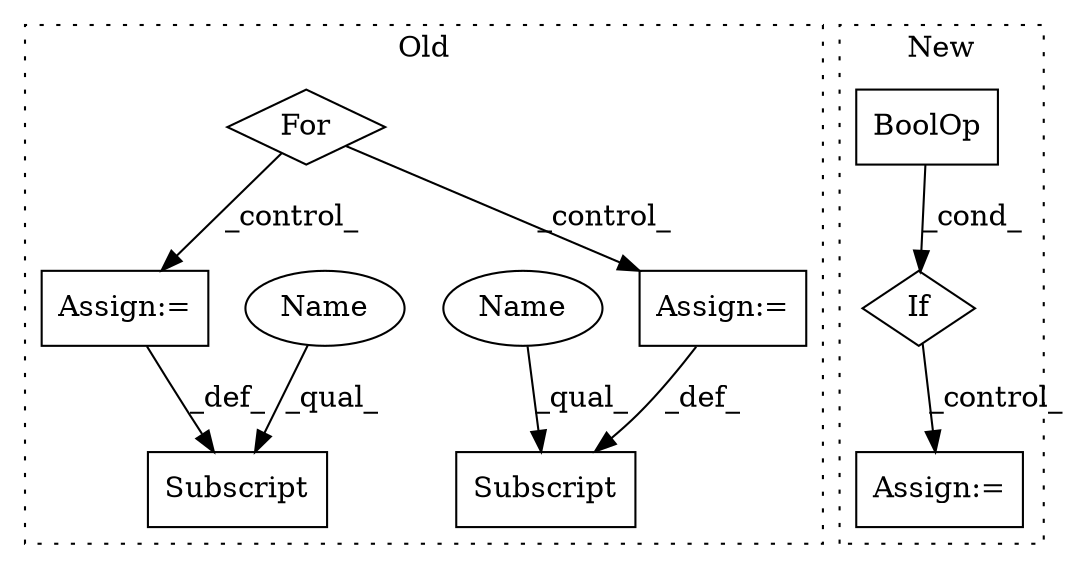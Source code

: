digraph G {
subgraph cluster0 {
1 [label="Subscript" a="63" s="5212,0" l="9,0" shape="box"];
5 [label="Assign:=" a="68" s="5221" l="3" shape="box"];
6 [label="Assign:=" a="68" s="5153" l="3" shape="box"];
7 [label="Subscript" a="63" s="5144,0" l="9,0" shape="box"];
8 [label="For" a="107" s="5076,5122" l="4,22" shape="diamond"];
9 [label="Name" a="87" s="5144" l="6" shape="ellipse"];
10 [label="Name" a="87" s="5212" l="6" shape="ellipse"];
label = "Old";
style="dotted";
}
subgraph cluster1 {
2 [label="BoolOp" a="72" s="2911" l="31" shape="box"];
3 [label="Assign:=" a="68" s="3170" l="3" shape="box"];
4 [label="If" a="96" s="2908,2942" l="3,14" shape="diamond"];
label = "New";
style="dotted";
}
2 -> 4 [label="_cond_"];
4 -> 3 [label="_control_"];
5 -> 1 [label="_def_"];
6 -> 7 [label="_def_"];
8 -> 6 [label="_control_"];
8 -> 5 [label="_control_"];
9 -> 7 [label="_qual_"];
10 -> 1 [label="_qual_"];
}